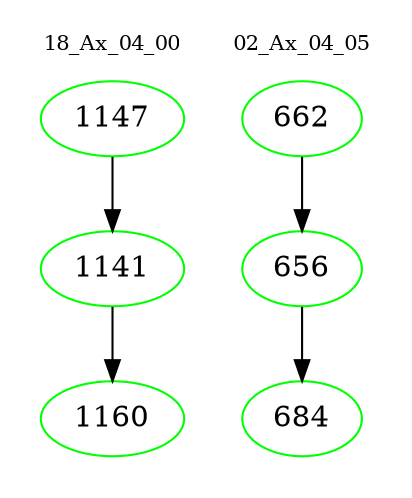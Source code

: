 digraph{
subgraph cluster_0 {
color = white
label = "18_Ax_04_00";
fontsize=10;
T0_1147 [label="1147", color="green"]
T0_1147 -> T0_1141 [color="black"]
T0_1141 [label="1141", color="green"]
T0_1141 -> T0_1160 [color="black"]
T0_1160 [label="1160", color="green"]
}
subgraph cluster_1 {
color = white
label = "02_Ax_04_05";
fontsize=10;
T1_662 [label="662", color="green"]
T1_662 -> T1_656 [color="black"]
T1_656 [label="656", color="green"]
T1_656 -> T1_684 [color="black"]
T1_684 [label="684", color="green"]
}
}
